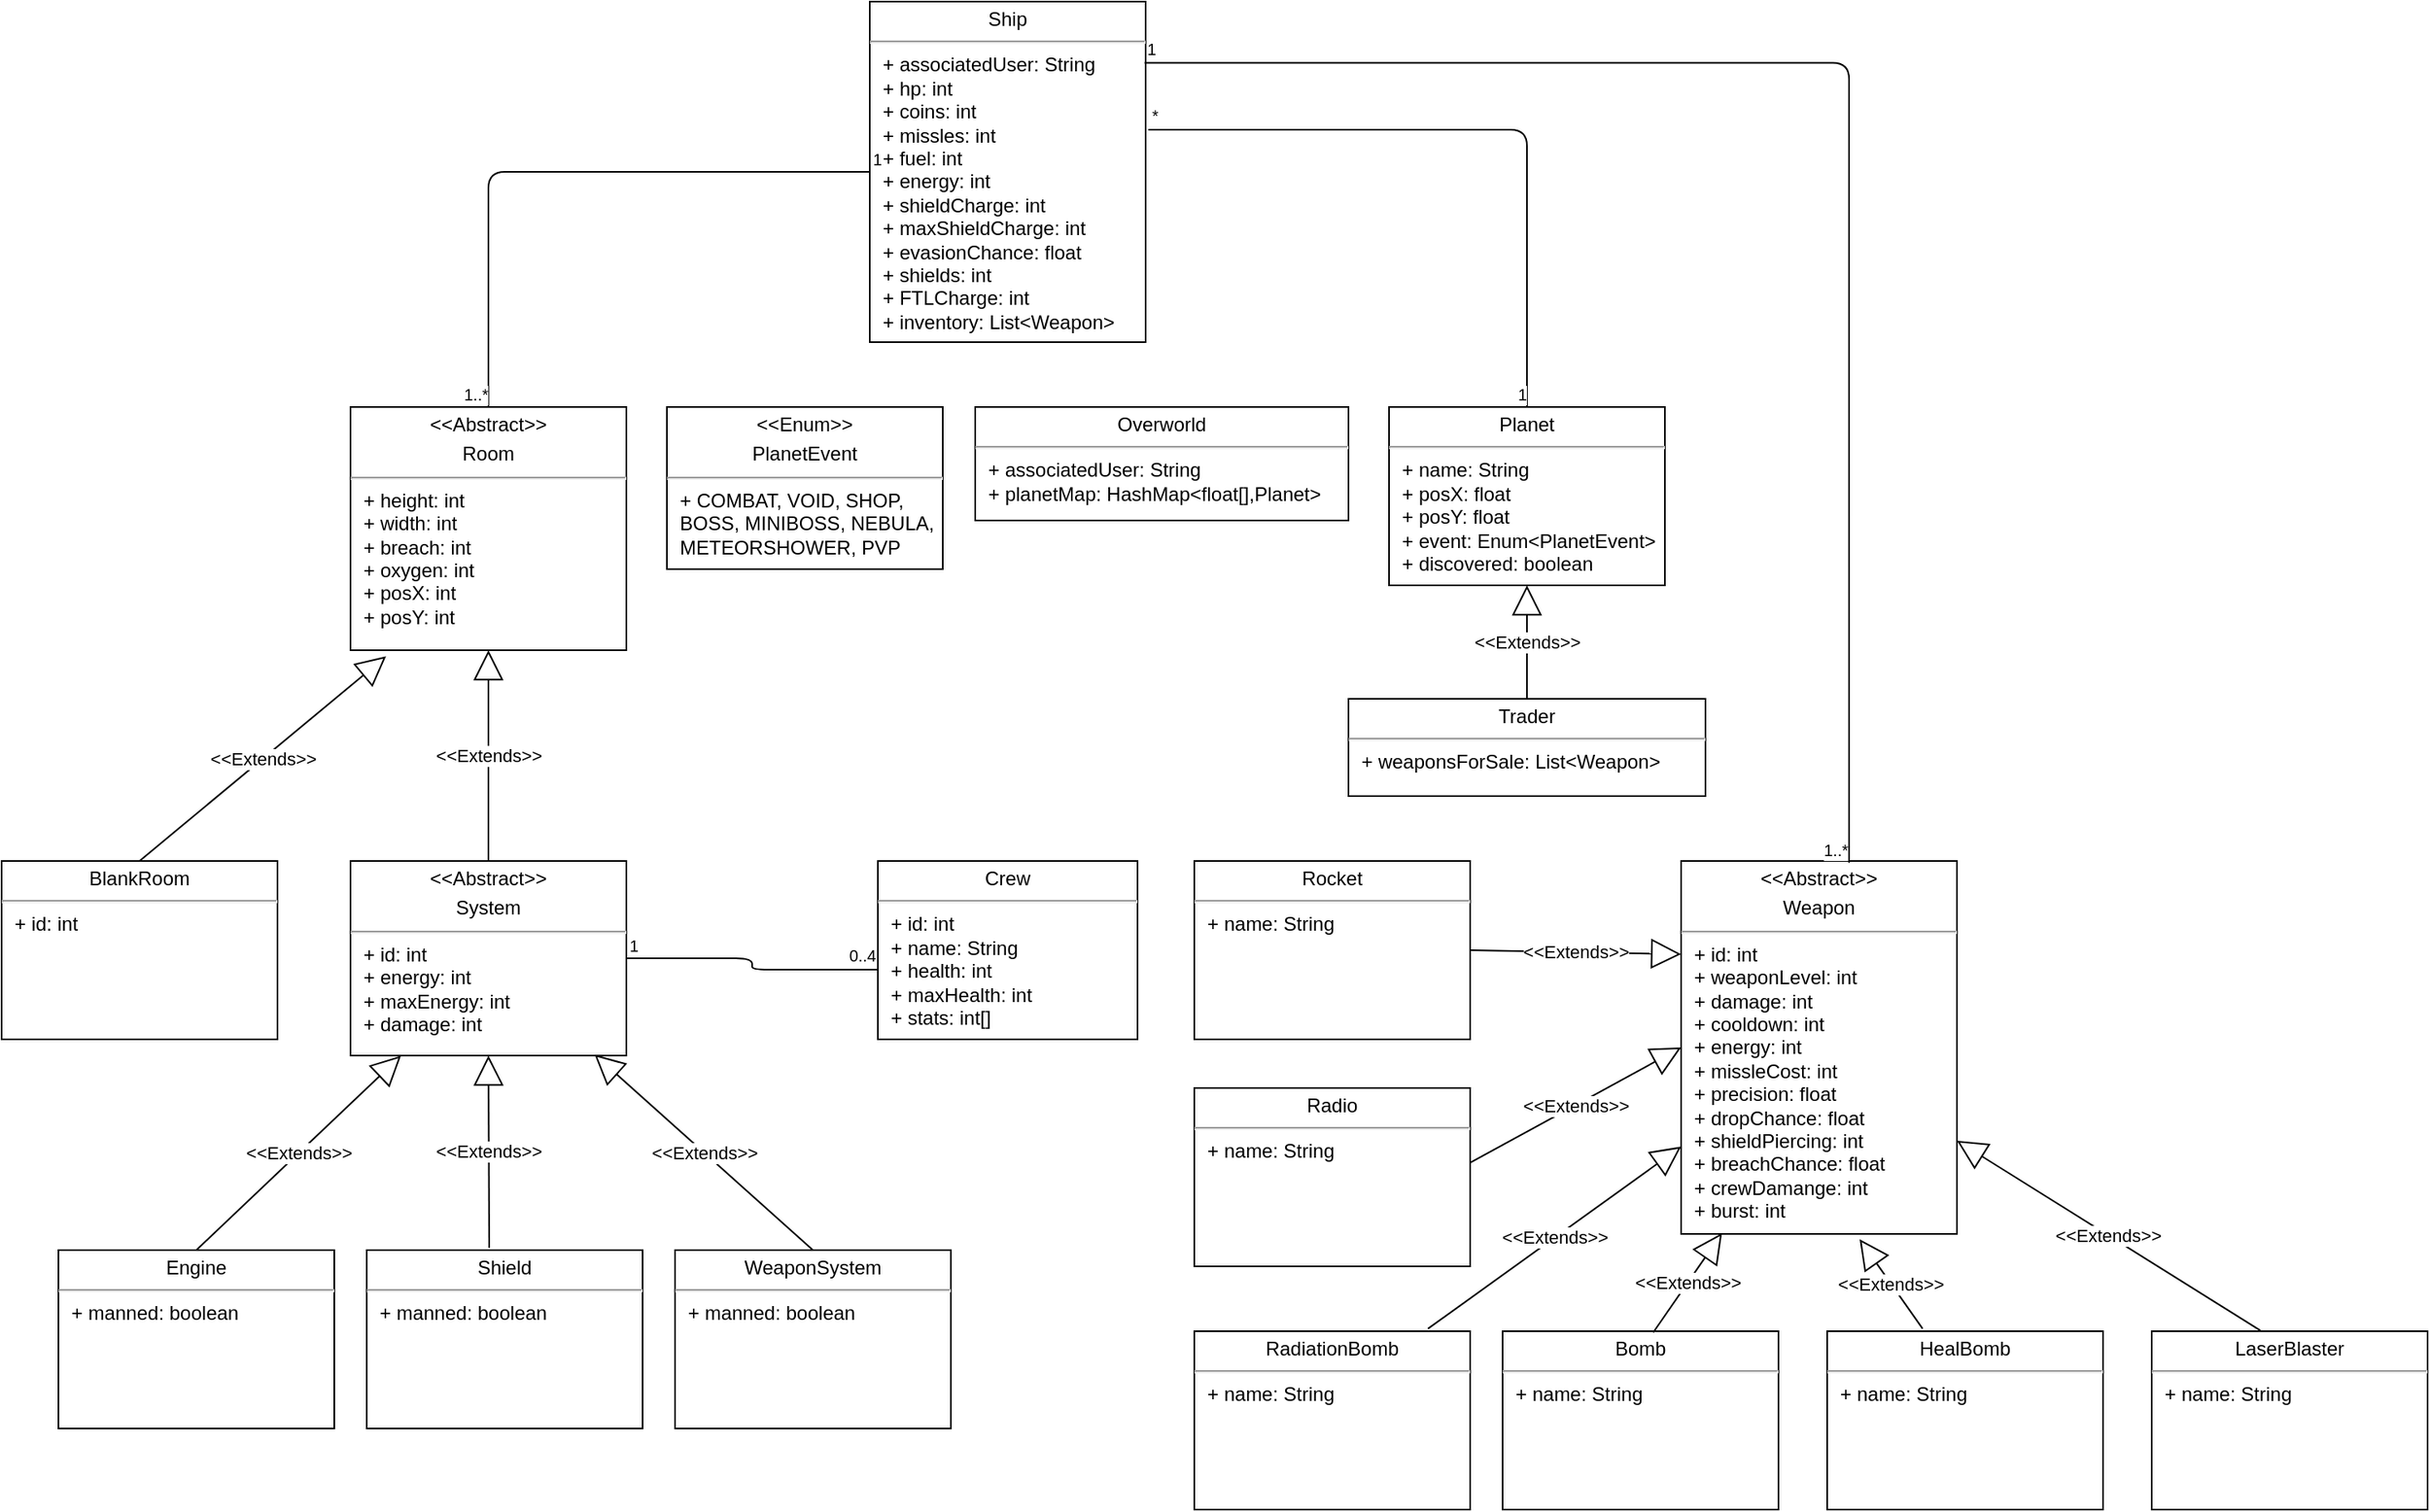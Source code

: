 <mxfile version="13.1.2" type="device"><diagram id="eSud1R6gVXv-HQVYPhv1" name="Page-1"><mxGraphModel dx="2881" dy="3343" grid="1" gridSize="10" guides="1" tooltips="1" connect="1" arrows="1" fold="1" page="1" pageScale="1" pageWidth="850" pageHeight="1100" math="0" shadow="0"><root><mxCell id="0"/><mxCell id="1" parent="0"/><mxCell id="oPgvKqc4XDpMXUAeCxK1-8" value="&lt;p style=&quot;margin: 4px 0px 0px ; text-align: center&quot;&gt;Crew&lt;/p&gt;&lt;hr&gt;&lt;p style=&quot;margin: 0px ; margin-left: 8px&quot;&gt;+ id: int&lt;/p&gt;&lt;p style=&quot;margin: 0px ; margin-left: 8px&quot;&gt;+ name: String&lt;/p&gt;&lt;p style=&quot;margin: 0px ; margin-left: 8px&quot;&gt;+ health: int&lt;/p&gt;&lt;p style=&quot;margin: 0px ; margin-left: 8px&quot;&gt;+ maxHealth: int&lt;/p&gt;&lt;p style=&quot;margin: 0px ; margin-left: 8px&quot;&gt;+ stats: int[]&lt;/p&gt;" style="verticalAlign=top;align=left;overflow=fill;fontSize=12;fontFamily=Helvetica;html=1;" vertex="1" parent="1"><mxGeometry x="345" y="-810" width="160" height="110" as="geometry"/></mxCell><mxCell id="oPgvKqc4XDpMXUAeCxK1-9" value="&lt;p style=&quot;margin: 4px 0px 0px ; text-align: center&quot;&gt;Overworld&lt;/p&gt;&lt;hr&gt;&lt;p style=&quot;margin: 0px ; margin-left: 8px&quot;&gt;+ associatedUser: String&lt;/p&gt;&lt;p style=&quot;margin: 0px ; margin-left: 8px&quot;&gt;+ planetMap: HashMap&amp;lt;float[],Planet&amp;gt;&lt;/p&gt;" style="verticalAlign=top;align=left;overflow=fill;fontSize=12;fontFamily=Helvetica;html=1;" vertex="1" parent="1"><mxGeometry x="405" y="-1090" width="230" height="70" as="geometry"/></mxCell><mxCell id="oPgvKqc4XDpMXUAeCxK1-11" value="&lt;p style=&quot;margin: 4px 0px 0px ; text-align: center&quot;&gt;Planet&lt;/p&gt;&lt;hr&gt;&lt;p style=&quot;margin: 0px ; margin-left: 8px&quot;&gt;+ name: String&lt;/p&gt;&lt;p style=&quot;margin: 0px ; margin-left: 8px&quot;&gt;+ posX: float&lt;/p&gt;&lt;p style=&quot;margin: 0px ; margin-left: 8px&quot;&gt;+ posY: float&lt;/p&gt;&lt;p style=&quot;margin: 0px ; margin-left: 8px&quot;&gt;+ event: Enum&amp;lt;PlanetEvent&amp;gt;&lt;/p&gt;&lt;p style=&quot;margin: 0px ; margin-left: 8px&quot;&gt;+ discovered: boolean&lt;/p&gt;&lt;p style=&quot;margin: 0px ; margin-left: 8px&quot;&gt;&lt;br&gt;&lt;/p&gt;" style="verticalAlign=top;align=left;overflow=fill;fontSize=12;fontFamily=Helvetica;html=1;" vertex="1" parent="1"><mxGeometry x="660" y="-1090" width="170" height="110" as="geometry"/></mxCell><mxCell id="oPgvKqc4XDpMXUAeCxK1-12" value="&lt;p style=&quot;margin: 4px 0px 0px ; text-align: center&quot;&gt;&amp;lt;&amp;lt;Enum&amp;gt;&amp;gt;&lt;/p&gt;&lt;p style=&quot;margin: 4px 0px 0px ; text-align: center&quot;&gt;PlanetEvent&lt;/p&gt;&lt;hr&gt;&lt;p style=&quot;margin: 0px ; margin-left: 8px&quot;&gt;+ COMBAT, VOID, SHOP,&lt;/p&gt;&lt;p style=&quot;margin: 0px ; margin-left: 8px&quot;&gt;BOSS, MINIBOSS, NEBULA,&lt;/p&gt;&lt;p style=&quot;margin: 0px ; margin-left: 8px&quot;&gt;METEORSHOWER, PVP&lt;/p&gt;" style="verticalAlign=top;align=left;overflow=fill;fontSize=12;fontFamily=Helvetica;html=1;" vertex="1" parent="1"><mxGeometry x="215" y="-1090" width="170" height="100" as="geometry"/></mxCell><mxCell id="oPgvKqc4XDpMXUAeCxK1-13" value="&lt;p style=&quot;margin: 4px 0px 0px ; text-align: center&quot;&gt;Trader&lt;/p&gt;&lt;hr&gt;&lt;p style=&quot;margin: 0px ; margin-left: 8px&quot;&gt;+ weaponsForSale: List&amp;lt;Weapon&amp;gt;&lt;/p&gt;&lt;p style=&quot;margin: 0px ; margin-left: 8px&quot;&gt;&lt;br&gt;&lt;/p&gt;" style="verticalAlign=top;align=left;overflow=fill;fontSize=12;fontFamily=Helvetica;html=1;" vertex="1" parent="1"><mxGeometry x="635" y="-910" width="220" height="60" as="geometry"/></mxCell><mxCell id="oPgvKqc4XDpMXUAeCxK1-14" value="&amp;lt;&amp;lt;Extends&amp;gt;&amp;gt;" style="endArrow=block;endSize=16;endFill=0;html=1;exitX=0.5;exitY=0;exitDx=0;exitDy=0;" edge="1" parent="1" source="oPgvKqc4XDpMXUAeCxK1-13" target="oPgvKqc4XDpMXUAeCxK1-11"><mxGeometry width="160" relative="1" as="geometry"><mxPoint x="160" as="sourcePoint"/><mxPoint x="320" as="targetPoint"/></mxGeometry></mxCell><mxCell id="oPgvKqc4XDpMXUAeCxK1-16" value="&lt;p style=&quot;margin: 4px 0px 0px ; text-align: center&quot;&gt;Engine&lt;/p&gt;&lt;hr&gt;&lt;p style=&quot;margin: 0px ; margin-left: 8px&quot;&gt;+ manned: boolean&lt;/p&gt;&lt;p style=&quot;margin: 0px ; margin-left: 8px&quot;&gt;&lt;br&gt;&lt;/p&gt;" style="verticalAlign=top;align=left;overflow=fill;fontSize=12;fontFamily=Helvetica;html=1;" vertex="1" parent="1"><mxGeometry x="-160" y="-570" width="170" height="110" as="geometry"/></mxCell><mxCell id="oPgvKqc4XDpMXUAeCxK1-17" value="&lt;p style=&quot;margin: 4px 0px 0px ; text-align: center&quot;&gt;Shield&lt;/p&gt;&lt;hr&gt;&lt;p style=&quot;margin: 0px ; margin-left: 8px&quot;&gt;+ manned: boolean&lt;/p&gt;&lt;p style=&quot;margin: 0px ; margin-left: 8px&quot;&gt;&lt;br&gt;&lt;/p&gt;" style="verticalAlign=top;align=left;overflow=fill;fontSize=12;fontFamily=Helvetica;html=1;" vertex="1" parent="1"><mxGeometry x="30" y="-570" width="170" height="110" as="geometry"/></mxCell><mxCell id="oPgvKqc4XDpMXUAeCxK1-18" value="&lt;p style=&quot;margin: 4px 0px 0px ; text-align: center&quot;&gt;WeaponSystem&lt;/p&gt;&lt;hr&gt;&lt;p style=&quot;margin: 0px ; margin-left: 8px&quot;&gt;+ manned: boolean&lt;/p&gt;&lt;p style=&quot;margin: 0px ; margin-left: 8px&quot;&gt;&lt;br&gt;&lt;/p&gt;" style="verticalAlign=top;align=left;overflow=fill;fontSize=12;fontFamily=Helvetica;html=1;" vertex="1" parent="1"><mxGeometry x="220" y="-570" width="170" height="110" as="geometry"/></mxCell><mxCell id="oPgvKqc4XDpMXUAeCxK1-19" value="&lt;p style=&quot;margin: 4px 0px 0px ; text-align: center&quot;&gt;&amp;lt;&amp;lt;Abstract&amp;gt;&amp;gt;&lt;/p&gt;&lt;p style=&quot;margin: 4px 0px 0px ; text-align: center&quot;&gt;System&lt;/p&gt;&lt;hr&gt;&lt;p style=&quot;margin: 0px ; margin-left: 8px&quot;&gt;+ id: int&lt;/p&gt;&lt;p style=&quot;margin: 0px ; margin-left: 8px&quot;&gt;+ energy: int&lt;/p&gt;&lt;p style=&quot;margin: 0px ; margin-left: 8px&quot;&gt;+ maxEnergy: int&lt;/p&gt;&lt;p style=&quot;margin: 0px ; margin-left: 8px&quot;&gt;+ damage: int&lt;/p&gt;&lt;p style=&quot;margin: 0px ; margin-left: 8px&quot;&gt;&lt;br&gt;&lt;/p&gt;" style="verticalAlign=top;align=left;overflow=fill;fontSize=12;fontFamily=Helvetica;html=1;" vertex="1" parent="1"><mxGeometry x="20" y="-810" width="170" height="120" as="geometry"/></mxCell><mxCell id="oPgvKqc4XDpMXUAeCxK1-20" value="&amp;lt;&amp;lt;Extends&amp;gt;&amp;gt;" style="endArrow=block;endSize=16;endFill=0;html=1;exitX=0.444;exitY=-0.012;exitDx=0;exitDy=0;exitPerimeter=0;entryX=0.5;entryY=1;entryDx=0;entryDy=0;" edge="1" parent="1" source="oPgvKqc4XDpMXUAeCxK1-17" target="oPgvKqc4XDpMXUAeCxK1-19"><mxGeometry width="160" relative="1" as="geometry"><mxPoint x="90" y="-640" as="sourcePoint"/><mxPoint x="250" y="-640" as="targetPoint"/></mxGeometry></mxCell><mxCell id="oPgvKqc4XDpMXUAeCxK1-21" value="&amp;lt;&amp;lt;Extends&amp;gt;&amp;gt;" style="endArrow=block;endSize=16;endFill=0;html=1;exitX=0.5;exitY=0;exitDx=0;exitDy=0;entryX=0.183;entryY=1.001;entryDx=0;entryDy=0;entryPerimeter=0;" edge="1" parent="1" source="oPgvKqc4XDpMXUAeCxK1-16" target="oPgvKqc4XDpMXUAeCxK1-19"><mxGeometry width="160" relative="1" as="geometry"><mxPoint x="-100" y="-630" as="sourcePoint"/><mxPoint x="60" y="-630" as="targetPoint"/></mxGeometry></mxCell><mxCell id="oPgvKqc4XDpMXUAeCxK1-22" value="&amp;lt;&amp;lt;Extends&amp;gt;&amp;gt;" style="endArrow=block;endSize=16;endFill=0;html=1;exitX=0.5;exitY=0;exitDx=0;exitDy=0;entryX=0.885;entryY=0.995;entryDx=0;entryDy=0;entryPerimeter=0;" edge="1" parent="1" source="oPgvKqc4XDpMXUAeCxK1-18" target="oPgvKqc4XDpMXUAeCxK1-19"><mxGeometry width="160" relative="1" as="geometry"><mxPoint x="300" y="-660" as="sourcePoint"/><mxPoint x="460" y="-660" as="targetPoint"/></mxGeometry></mxCell><mxCell id="oPgvKqc4XDpMXUAeCxK1-23" value="&lt;p style=&quot;margin: 4px 0px 0px ; text-align: center&quot;&gt;&amp;lt;&amp;lt;Abstract&amp;gt;&amp;gt;&lt;/p&gt;&lt;p style=&quot;margin: 4px 0px 0px ; text-align: center&quot;&gt;Room&lt;/p&gt;&lt;hr&gt;&lt;p style=&quot;margin: 0px ; margin-left: 8px&quot;&gt;+ height: int&lt;/p&gt;&lt;p style=&quot;margin: 0px ; margin-left: 8px&quot;&gt;+ width: int&lt;/p&gt;&lt;p style=&quot;margin: 0px ; margin-left: 8px&quot;&gt;+ breach: int&lt;/p&gt;&lt;p style=&quot;margin: 0px ; margin-left: 8px&quot;&gt;+ oxygen: int&lt;/p&gt;&lt;p style=&quot;margin: 0px ; margin-left: 8px&quot;&gt;+ posX: int&lt;/p&gt;&lt;p style=&quot;margin: 0px ; margin-left: 8px&quot;&gt;+ posY: int&lt;/p&gt;" style="verticalAlign=top;align=left;overflow=fill;fontSize=12;fontFamily=Helvetica;html=1;" vertex="1" parent="1"><mxGeometry x="20" y="-1090" width="170" height="150" as="geometry"/></mxCell><mxCell id="oPgvKqc4XDpMXUAeCxK1-24" value="&amp;lt;&amp;lt;Extends&amp;gt;&amp;gt;" style="endArrow=block;endSize=16;endFill=0;html=1;exitX=0.5;exitY=0;exitDx=0;exitDy=0;entryX=0.5;entryY=1;entryDx=0;entryDy=0;" edge="1" parent="1" source="oPgvKqc4XDpMXUAeCxK1-19" target="oPgvKqc4XDpMXUAeCxK1-23"><mxGeometry width="160" relative="1" as="geometry"><mxPoint x="150" y="-880" as="sourcePoint"/><mxPoint x="310" y="-880" as="targetPoint"/></mxGeometry></mxCell><mxCell id="oPgvKqc4XDpMXUAeCxK1-25" value="&lt;p style=&quot;margin: 4px 0px 0px ; text-align: center&quot;&gt;BlankRoom&lt;/p&gt;&lt;hr&gt;&lt;p style=&quot;margin: 0px ; margin-left: 8px&quot;&gt;+ id: int&lt;/p&gt;&lt;p style=&quot;margin: 0px ; margin-left: 8px&quot;&gt;&lt;br&gt;&lt;/p&gt;" style="verticalAlign=top;align=left;overflow=fill;fontSize=12;fontFamily=Helvetica;html=1;" vertex="1" parent="1"><mxGeometry x="-195" y="-810" width="170" height="110" as="geometry"/></mxCell><mxCell id="oPgvKqc4XDpMXUAeCxK1-26" value="&amp;lt;&amp;lt;Extends&amp;gt;&amp;gt;" style="endArrow=block;endSize=16;endFill=0;html=1;entryX=0.129;entryY=1.025;entryDx=0;entryDy=0;entryPerimeter=0;exitX=0.5;exitY=0;exitDx=0;exitDy=0;" edge="1" parent="1" source="oPgvKqc4XDpMXUAeCxK1-25" target="oPgvKqc4XDpMXUAeCxK1-23"><mxGeometry width="160" relative="1" as="geometry"><mxPoint x="-210" y="-890" as="sourcePoint"/><mxPoint x="-50" y="-890" as="targetPoint"/></mxGeometry></mxCell><mxCell id="oPgvKqc4XDpMXUAeCxK1-27" value="" style="endArrow=none;html=1;edgeStyle=orthogonalEdgeStyle;entryX=0;entryY=0.609;entryDx=0;entryDy=0;entryPerimeter=0;" edge="1" parent="1" source="oPgvKqc4XDpMXUAeCxK1-19" target="oPgvKqc4XDpMXUAeCxK1-8"><mxGeometry relative="1" as="geometry"><mxPoint x="190" y="-720" as="sourcePoint"/><mxPoint x="350" y="-720" as="targetPoint"/></mxGeometry></mxCell><mxCell id="oPgvKqc4XDpMXUAeCxK1-28" value="1" style="resizable=0;html=1;align=left;verticalAlign=bottom;labelBackgroundColor=#ffffff;fontSize=10;" connectable="0" vertex="1" parent="oPgvKqc4XDpMXUAeCxK1-27"><mxGeometry x="-1" relative="1" as="geometry"/></mxCell><mxCell id="oPgvKqc4XDpMXUAeCxK1-29" value="0..4" style="resizable=0;html=1;align=right;verticalAlign=bottom;labelBackgroundColor=#ffffff;fontSize=10;" connectable="0" vertex="1" parent="oPgvKqc4XDpMXUAeCxK1-27"><mxGeometry x="1" relative="1" as="geometry"/></mxCell><mxCell id="oPgvKqc4XDpMXUAeCxK1-30" value="&lt;p style=&quot;margin: 4px 0px 0px ; text-align: center&quot;&gt;&amp;lt;&amp;lt;Abstract&amp;gt;&amp;gt;&lt;/p&gt;&lt;p style=&quot;margin: 4px 0px 0px ; text-align: center&quot;&gt;Weapon&lt;/p&gt;&lt;hr&gt;&lt;p style=&quot;margin: 0px ; margin-left: 8px&quot;&gt;+ id: int&lt;/p&gt;&lt;p style=&quot;margin: 0px ; margin-left: 8px&quot;&gt;+ weaponLevel: int&lt;/p&gt;&lt;p style=&quot;margin: 0px ; margin-left: 8px&quot;&gt;+ damage: int&lt;/p&gt;&lt;p style=&quot;margin: 0px ; margin-left: 8px&quot;&gt;+ cooldown: int&lt;/p&gt;&lt;p style=&quot;margin: 0px ; margin-left: 8px&quot;&gt;+ energy: int&lt;/p&gt;&lt;p style=&quot;margin: 0px ; margin-left: 8px&quot;&gt;+ missleCost: int&lt;/p&gt;&lt;p style=&quot;margin: 0px ; margin-left: 8px&quot;&gt;+ precision: float&lt;/p&gt;&lt;p style=&quot;margin: 0px ; margin-left: 8px&quot;&gt;+ dropChance: float&lt;/p&gt;&lt;p style=&quot;margin: 0px ; margin-left: 8px&quot;&gt;+ shieldPiercing: int&lt;/p&gt;&lt;p style=&quot;margin: 0px ; margin-left: 8px&quot;&gt;+ breachChance: float&lt;/p&gt;&lt;p style=&quot;margin: 0px ; margin-left: 8px&quot;&gt;+ crewDamange: int&lt;/p&gt;&lt;p style=&quot;margin: 0px ; margin-left: 8px&quot;&gt;+ burst: int&lt;/p&gt;" style="verticalAlign=top;align=left;overflow=fill;fontSize=12;fontFamily=Helvetica;html=1;" vertex="1" parent="1"><mxGeometry x="840" y="-810" width="170" height="230" as="geometry"/></mxCell><mxCell id="oPgvKqc4XDpMXUAeCxK1-31" value="&lt;p style=&quot;margin: 4px 0px 0px ; text-align: center&quot;&gt;Bomb&lt;/p&gt;&lt;hr&gt;&lt;p style=&quot;margin: 0px ; margin-left: 8px&quot;&gt;+ name: String&lt;/p&gt;&lt;p style=&quot;margin: 0px ; margin-left: 8px&quot;&gt;&lt;br&gt;&lt;/p&gt;" style="verticalAlign=top;align=left;overflow=fill;fontSize=12;fontFamily=Helvetica;html=1;" vertex="1" parent="1"><mxGeometry x="730" y="-520" width="170" height="110" as="geometry"/></mxCell><mxCell id="oPgvKqc4XDpMXUAeCxK1-32" value="&lt;p style=&quot;margin: 4px 0px 0px ; text-align: center&quot;&gt;HealBomb&lt;/p&gt;&lt;hr&gt;&lt;p style=&quot;margin: 0px ; margin-left: 8px&quot;&gt;+ name: String&lt;/p&gt;&lt;p style=&quot;margin: 0px ; margin-left: 8px&quot;&gt;&lt;br&gt;&lt;/p&gt;" style="verticalAlign=top;align=left;overflow=fill;fontSize=12;fontFamily=Helvetica;html=1;" vertex="1" parent="1"><mxGeometry x="930" y="-520" width="170" height="110" as="geometry"/></mxCell><mxCell id="oPgvKqc4XDpMXUAeCxK1-33" value="&lt;p style=&quot;margin: 4px 0px 0px ; text-align: center&quot;&gt;LaserBlaster&lt;/p&gt;&lt;hr&gt;&lt;p style=&quot;margin: 0px ; margin-left: 8px&quot;&gt;+ name: String&lt;/p&gt;&lt;p style=&quot;margin: 0px ; margin-left: 8px&quot;&gt;&lt;br&gt;&lt;/p&gt;" style="verticalAlign=top;align=left;overflow=fill;fontSize=12;fontFamily=Helvetica;html=1;" vertex="1" parent="1"><mxGeometry x="1130" y="-520" width="170" height="110" as="geometry"/></mxCell><mxCell id="oPgvKqc4XDpMXUAeCxK1-34" value="&lt;p style=&quot;margin: 4px 0px 0px ; text-align: center&quot;&gt;RadiationBomb&lt;/p&gt;&lt;hr&gt;&lt;p style=&quot;margin: 0px ; margin-left: 8px&quot;&gt;+ name: String&lt;/p&gt;&lt;p style=&quot;margin: 0px ; margin-left: 8px&quot;&gt;&lt;br&gt;&lt;/p&gt;" style="verticalAlign=top;align=left;overflow=fill;fontSize=12;fontFamily=Helvetica;html=1;" vertex="1" parent="1"><mxGeometry x="540" y="-520" width="170" height="110" as="geometry"/></mxCell><mxCell id="oPgvKqc4XDpMXUAeCxK1-35" value="&lt;p style=&quot;margin: 4px 0px 0px ; text-align: center&quot;&gt;Radio&lt;/p&gt;&lt;hr&gt;&lt;p style=&quot;margin: 0px ; margin-left: 8px&quot;&gt;+ name: String&lt;/p&gt;&lt;p style=&quot;margin: 0px ; margin-left: 8px&quot;&gt;&lt;br&gt;&lt;/p&gt;" style="verticalAlign=top;align=left;overflow=fill;fontSize=12;fontFamily=Helvetica;html=1;" vertex="1" parent="1"><mxGeometry x="540" y="-670" width="170" height="110" as="geometry"/></mxCell><mxCell id="oPgvKqc4XDpMXUAeCxK1-36" value="&lt;p style=&quot;margin: 4px 0px 0px ; text-align: center&quot;&gt;Rocket&lt;/p&gt;&lt;hr&gt;&lt;p style=&quot;margin: 0px ; margin-left: 8px&quot;&gt;+ name: String&lt;/p&gt;&lt;p style=&quot;margin: 0px ; margin-left: 8px&quot;&gt;&lt;br&gt;&lt;/p&gt;" style="verticalAlign=top;align=left;overflow=fill;fontSize=12;fontFamily=Helvetica;html=1;" vertex="1" parent="1"><mxGeometry x="540" y="-810" width="170" height="110" as="geometry"/></mxCell><mxCell id="oPgvKqc4XDpMXUAeCxK1-37" value="&amp;lt;&amp;lt;Extends&amp;gt;&amp;gt;" style="endArrow=block;endSize=16;endFill=0;html=1;entryX=0;entryY=0.25;entryDx=0;entryDy=0;exitX=1;exitY=0.5;exitDx=0;exitDy=0;" edge="1" parent="1" source="oPgvKqc4XDpMXUAeCxK1-36" target="oPgvKqc4XDpMXUAeCxK1-30"><mxGeometry width="160" relative="1" as="geometry"><mxPoint x="739.03" y="-720" as="sourcePoint"/><mxPoint x="890.96" y="-846.25" as="targetPoint"/></mxGeometry></mxCell><mxCell id="oPgvKqc4XDpMXUAeCxK1-38" value="&amp;lt;&amp;lt;Extends&amp;gt;&amp;gt;" style="endArrow=block;endSize=16;endFill=0;html=1;entryX=0;entryY=0.5;entryDx=0;entryDy=0;exitX=1;exitY=0.419;exitDx=0;exitDy=0;exitPerimeter=0;" edge="1" parent="1" source="oPgvKqc4XDpMXUAeCxK1-35" target="oPgvKqc4XDpMXUAeCxK1-30"><mxGeometry width="160" relative="1" as="geometry"><mxPoint x="740.0" y="-642.5" as="sourcePoint"/><mxPoint x="870.0" y="-640" as="targetPoint"/></mxGeometry></mxCell><mxCell id="oPgvKqc4XDpMXUAeCxK1-39" value="&amp;lt;&amp;lt;Extends&amp;gt;&amp;gt;" style="endArrow=block;endSize=16;endFill=0;html=1;exitX=0.847;exitY=-0.014;exitDx=0;exitDy=0;exitPerimeter=0;" edge="1" parent="1" source="oPgvKqc4XDpMXUAeCxK1-34" target="oPgvKqc4XDpMXUAeCxK1-30"><mxGeometry width="160" relative="1" as="geometry"><mxPoint x="730.0" y="-735" as="sourcePoint"/><mxPoint x="920" y="-550" as="targetPoint"/></mxGeometry></mxCell><mxCell id="oPgvKqc4XDpMXUAeCxK1-40" value="&amp;lt;&amp;lt;Extends&amp;gt;&amp;gt;" style="endArrow=block;endSize=16;endFill=0;html=1;entryX=0.148;entryY=0.998;entryDx=0;entryDy=0;exitX=0.546;exitY=0.007;exitDx=0;exitDy=0;exitPerimeter=0;entryPerimeter=0;" edge="1" parent="1" source="oPgvKqc4XDpMXUAeCxK1-31" target="oPgvKqc4XDpMXUAeCxK1-30"><mxGeometry width="160" relative="1" as="geometry"><mxPoint x="740.0" y="-725" as="sourcePoint"/><mxPoint x="870.0" y="-722.5" as="targetPoint"/></mxGeometry></mxCell><mxCell id="oPgvKqc4XDpMXUAeCxK1-41" value="&amp;lt;&amp;lt;Extends&amp;gt;&amp;gt;" style="endArrow=block;endSize=16;endFill=0;html=1;entryX=0.647;entryY=1.014;entryDx=0;entryDy=0;exitX=0.346;exitY=-0.014;exitDx=0;exitDy=0;exitPerimeter=0;entryPerimeter=0;" edge="1" parent="1" source="oPgvKqc4XDpMXUAeCxK1-32" target="oPgvKqc4XDpMXUAeCxK1-30"><mxGeometry width="160" relative="1" as="geometry"><mxPoint x="750.0" y="-715" as="sourcePoint"/><mxPoint x="880.0" y="-712.5" as="targetPoint"/></mxGeometry></mxCell><mxCell id="oPgvKqc4XDpMXUAeCxK1-42" value="&amp;lt;&amp;lt;Extends&amp;gt;&amp;gt;" style="endArrow=block;endSize=16;endFill=0;html=1;entryX=1;entryY=0.75;entryDx=0;entryDy=0;exitX=0.394;exitY=-0.004;exitDx=0;exitDy=0;exitPerimeter=0;" edge="1" parent="1" source="oPgvKqc4XDpMXUAeCxK1-33" target="oPgvKqc4XDpMXUAeCxK1-30"><mxGeometry width="160" relative="1" as="geometry"><mxPoint x="760.0" y="-705" as="sourcePoint"/><mxPoint x="890.0" y="-702.5" as="targetPoint"/></mxGeometry></mxCell><mxCell id="oPgvKqc4XDpMXUAeCxK1-43" value="&lt;p style=&quot;margin: 4px 0px 0px ; text-align: center&quot;&gt;Ship&lt;/p&gt;&lt;hr&gt;&lt;p style=&quot;margin: 0px ; margin-left: 8px&quot;&gt;+ associatedUser: String&lt;/p&gt;&lt;p style=&quot;margin: 0px ; margin-left: 8px&quot;&gt;+ hp: int&lt;/p&gt;&lt;p style=&quot;margin: 0px ; margin-left: 8px&quot;&gt;+ coins: int&lt;/p&gt;&lt;p style=&quot;margin: 0px ; margin-left: 8px&quot;&gt;+ missles: int&lt;/p&gt;&lt;p style=&quot;margin: 0px ; margin-left: 8px&quot;&gt;+ fuel: int&lt;/p&gt;&lt;p style=&quot;margin: 0px ; margin-left: 8px&quot;&gt;+ energy: int&lt;/p&gt;&lt;p style=&quot;margin: 0px ; margin-left: 8px&quot;&gt;+ shieldCharge: int&lt;/p&gt;&lt;p style=&quot;margin: 0px ; margin-left: 8px&quot;&gt;+ maxShieldCharge: int&lt;/p&gt;&lt;p style=&quot;margin: 0px ; margin-left: 8px&quot;&gt;+ evasionChance: float&lt;/p&gt;&lt;p style=&quot;margin: 0px ; margin-left: 8px&quot;&gt;+ shields: int&lt;/p&gt;&lt;p style=&quot;margin: 0px ; margin-left: 8px&quot;&gt;+ FTLCharge: int&lt;/p&gt;&lt;p style=&quot;margin: 0px ; margin-left: 8px&quot;&gt;+ inventory: List&amp;lt;Weapon&amp;gt;&lt;/p&gt;&lt;p style=&quot;margin: 0px ; margin-left: 8px&quot;&gt;&lt;br&gt;&lt;/p&gt;" style="verticalAlign=top;align=left;overflow=fill;fontSize=12;fontFamily=Helvetica;html=1;" vertex="1" parent="1"><mxGeometry x="340" y="-1340" width="170" height="210" as="geometry"/></mxCell><mxCell id="oPgvKqc4XDpMXUAeCxK1-44" value="" style="endArrow=none;html=1;edgeStyle=orthogonalEdgeStyle;exitX=1.01;exitY=0.376;exitDx=0;exitDy=0;exitPerimeter=0;entryX=0.5;entryY=0;entryDx=0;entryDy=0;" edge="1" parent="1" source="oPgvKqc4XDpMXUAeCxK1-43" target="oPgvKqc4XDpMXUAeCxK1-11"><mxGeometry relative="1" as="geometry"><mxPoint x="690" y="-1380" as="sourcePoint"/><mxPoint x="850" y="-1380" as="targetPoint"/></mxGeometry></mxCell><mxCell id="oPgvKqc4XDpMXUAeCxK1-45" value="*" style="resizable=0;html=1;align=left;verticalAlign=bottom;labelBackgroundColor=#ffffff;fontSize=10;" connectable="0" vertex="1" parent="oPgvKqc4XDpMXUAeCxK1-44"><mxGeometry x="-1" relative="1" as="geometry"/></mxCell><mxCell id="oPgvKqc4XDpMXUAeCxK1-46" value="1" style="resizable=0;html=1;align=right;verticalAlign=bottom;labelBackgroundColor=#ffffff;fontSize=10;" connectable="0" vertex="1" parent="oPgvKqc4XDpMXUAeCxK1-44"><mxGeometry x="1" relative="1" as="geometry"/></mxCell><mxCell id="oPgvKqc4XDpMXUAeCxK1-47" value="" style="endArrow=none;html=1;edgeStyle=orthogonalEdgeStyle;exitX=0.996;exitY=0.18;exitDx=0;exitDy=0;exitPerimeter=0;entryX=0.609;entryY=0.005;entryDx=0;entryDy=0;entryPerimeter=0;" edge="1" parent="1" source="oPgvKqc4XDpMXUAeCxK1-43" target="oPgvKqc4XDpMXUAeCxK1-30"><mxGeometry relative="1" as="geometry"><mxPoint x="531.7" y="-1451.04" as="sourcePoint"/><mxPoint x="755.0" y="-1080" as="targetPoint"/></mxGeometry></mxCell><mxCell id="oPgvKqc4XDpMXUAeCxK1-48" value="1" style="resizable=0;html=1;align=left;verticalAlign=bottom;labelBackgroundColor=#ffffff;fontSize=10;" connectable="0" vertex="1" parent="oPgvKqc4XDpMXUAeCxK1-47"><mxGeometry x="-1" relative="1" as="geometry"/></mxCell><mxCell id="oPgvKqc4XDpMXUAeCxK1-49" value="1..*" style="resizable=0;html=1;align=right;verticalAlign=bottom;labelBackgroundColor=#ffffff;fontSize=10;" connectable="0" vertex="1" parent="oPgvKqc4XDpMXUAeCxK1-47"><mxGeometry x="1" relative="1" as="geometry"/></mxCell><mxCell id="oPgvKqc4XDpMXUAeCxK1-50" value="" style="endArrow=none;html=1;edgeStyle=orthogonalEdgeStyle;" edge="1" parent="1" source="oPgvKqc4XDpMXUAeCxK1-43" target="oPgvKqc4XDpMXUAeCxK1-23"><mxGeometry relative="1" as="geometry"><mxPoint x="-260.0" y="-1503.35" as="sourcePoint"/><mxPoint x="164.21" y="-810.0" as="targetPoint"/></mxGeometry></mxCell><mxCell id="oPgvKqc4XDpMXUAeCxK1-51" value="1" style="resizable=0;html=1;align=left;verticalAlign=bottom;labelBackgroundColor=#ffffff;fontSize=10;" connectable="0" vertex="1" parent="oPgvKqc4XDpMXUAeCxK1-50"><mxGeometry x="-1" relative="1" as="geometry"/></mxCell><mxCell id="oPgvKqc4XDpMXUAeCxK1-52" value="1..*" style="resizable=0;html=1;align=right;verticalAlign=bottom;labelBackgroundColor=#ffffff;fontSize=10;" connectable="0" vertex="1" parent="oPgvKqc4XDpMXUAeCxK1-50"><mxGeometry x="1" relative="1" as="geometry"/></mxCell></root></mxGraphModel></diagram></mxfile>